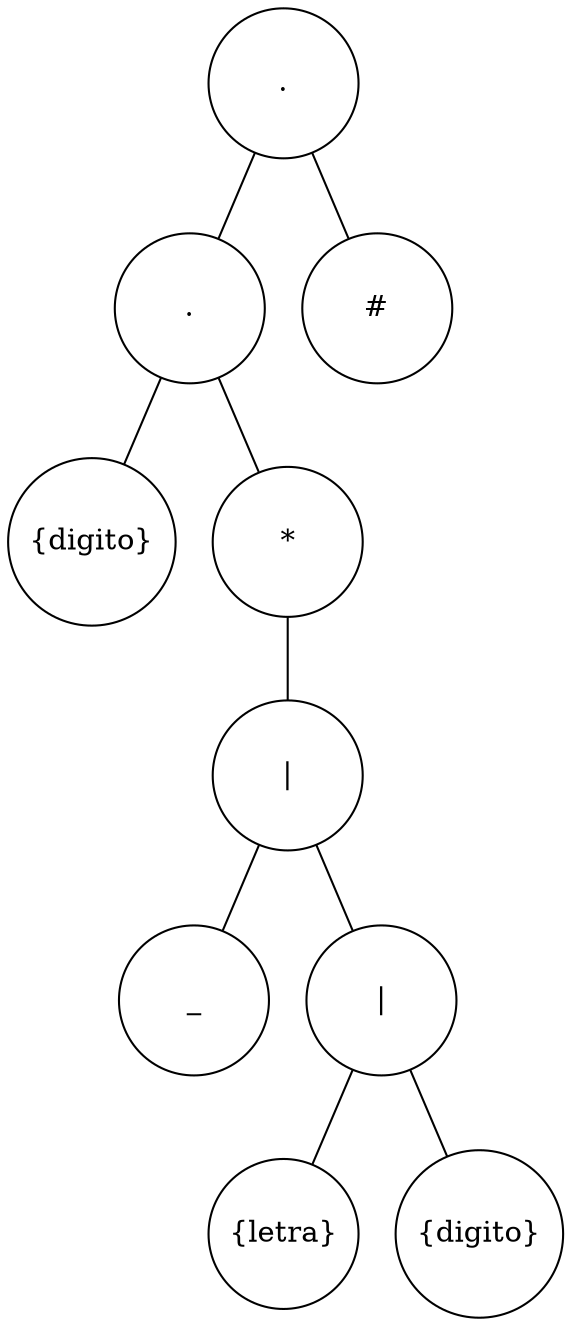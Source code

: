 graph G {null_9 [label=".", shape="circle", width=1, height=1];
null_7 [label=".", shape="circle", width=1, height=1];
null_0 [label="{digito}", shape="circle", width=1, height=1];
null_6 [label="*", shape="circle", width=1, height=1];
null_5 [label="|", shape="circle", width=1, height=1];
null_1 [label="_", shape="circle", width=1, height=1];
null_4 [label="|", shape="circle", width=1, height=1];
null_2 [label="{letra}", shape="circle", width=1, height=1];
null_3 [label="{digito}", shape="circle", width=1, height=1];
null_8 [label="#", shape="circle", width=1, height=1];
null_9 -- null_7;
null_7 -- null_0;
null_7 -- null_6;
null_6 -- null_5;
null_5 -- null_1;
null_5 -- null_4;
null_4 -- null_2;
null_4 -- null_3;
null_9 -- null_8;
}